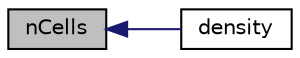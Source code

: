 digraph "nCells"
{
  bgcolor="transparent";
  edge [fontname="Helvetica",fontsize="10",labelfontname="Helvetica",labelfontsize="10"];
  node [fontname="Helvetica",fontsize="10",shape=record];
  rankdir="LR";
  Node1 [label="nCells",height=0.2,width=0.4,color="black", fillcolor="grey75", style="filled", fontcolor="black"];
  Node1 -> Node2 [dir="back",color="midnightblue",fontsize="10",style="solid",fontname="Helvetica"];
  Node2 [label="density",height=0.2,width=0.4,color="black",URL="$a00140.html#ac2d476ce507546d5e9c9e48be04e56b2",tooltip="Return the number of cells in the i,j,k directions. "];
}
